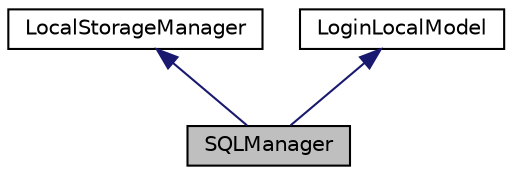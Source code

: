 digraph "SQLManager"
{
 // LATEX_PDF_SIZE
  edge [fontname="Helvetica",fontsize="10",labelfontname="Helvetica",labelfontsize="10"];
  node [fontname="Helvetica",fontsize="10",shape=record];
  Node1 [label="SQLManager",height=0.2,width=0.4,color="black", fillcolor="grey75", style="filled", fontcolor="black",tooltip="Database model for the application."];
  Node2 -> Node1 [dir="back",color="midnightblue",fontsize="10",style="solid"];
  Node2 [label="LocalStorageManager",height=0.2,width=0.4,color="black", fillcolor="white", style="filled",URL="$classLocalStorageManager.html",tooltip="Interface for database models."];
  Node3 -> Node1 [dir="back",color="midnightblue",fontsize="10",style="solid"];
  Node3 [label="LoginLocalModel",height=0.2,width=0.4,color="black", fillcolor="white", style="filled",URL="$classLoginLocalModel.html",tooltip="Interface for accessing the userid table of application's database."];
}
